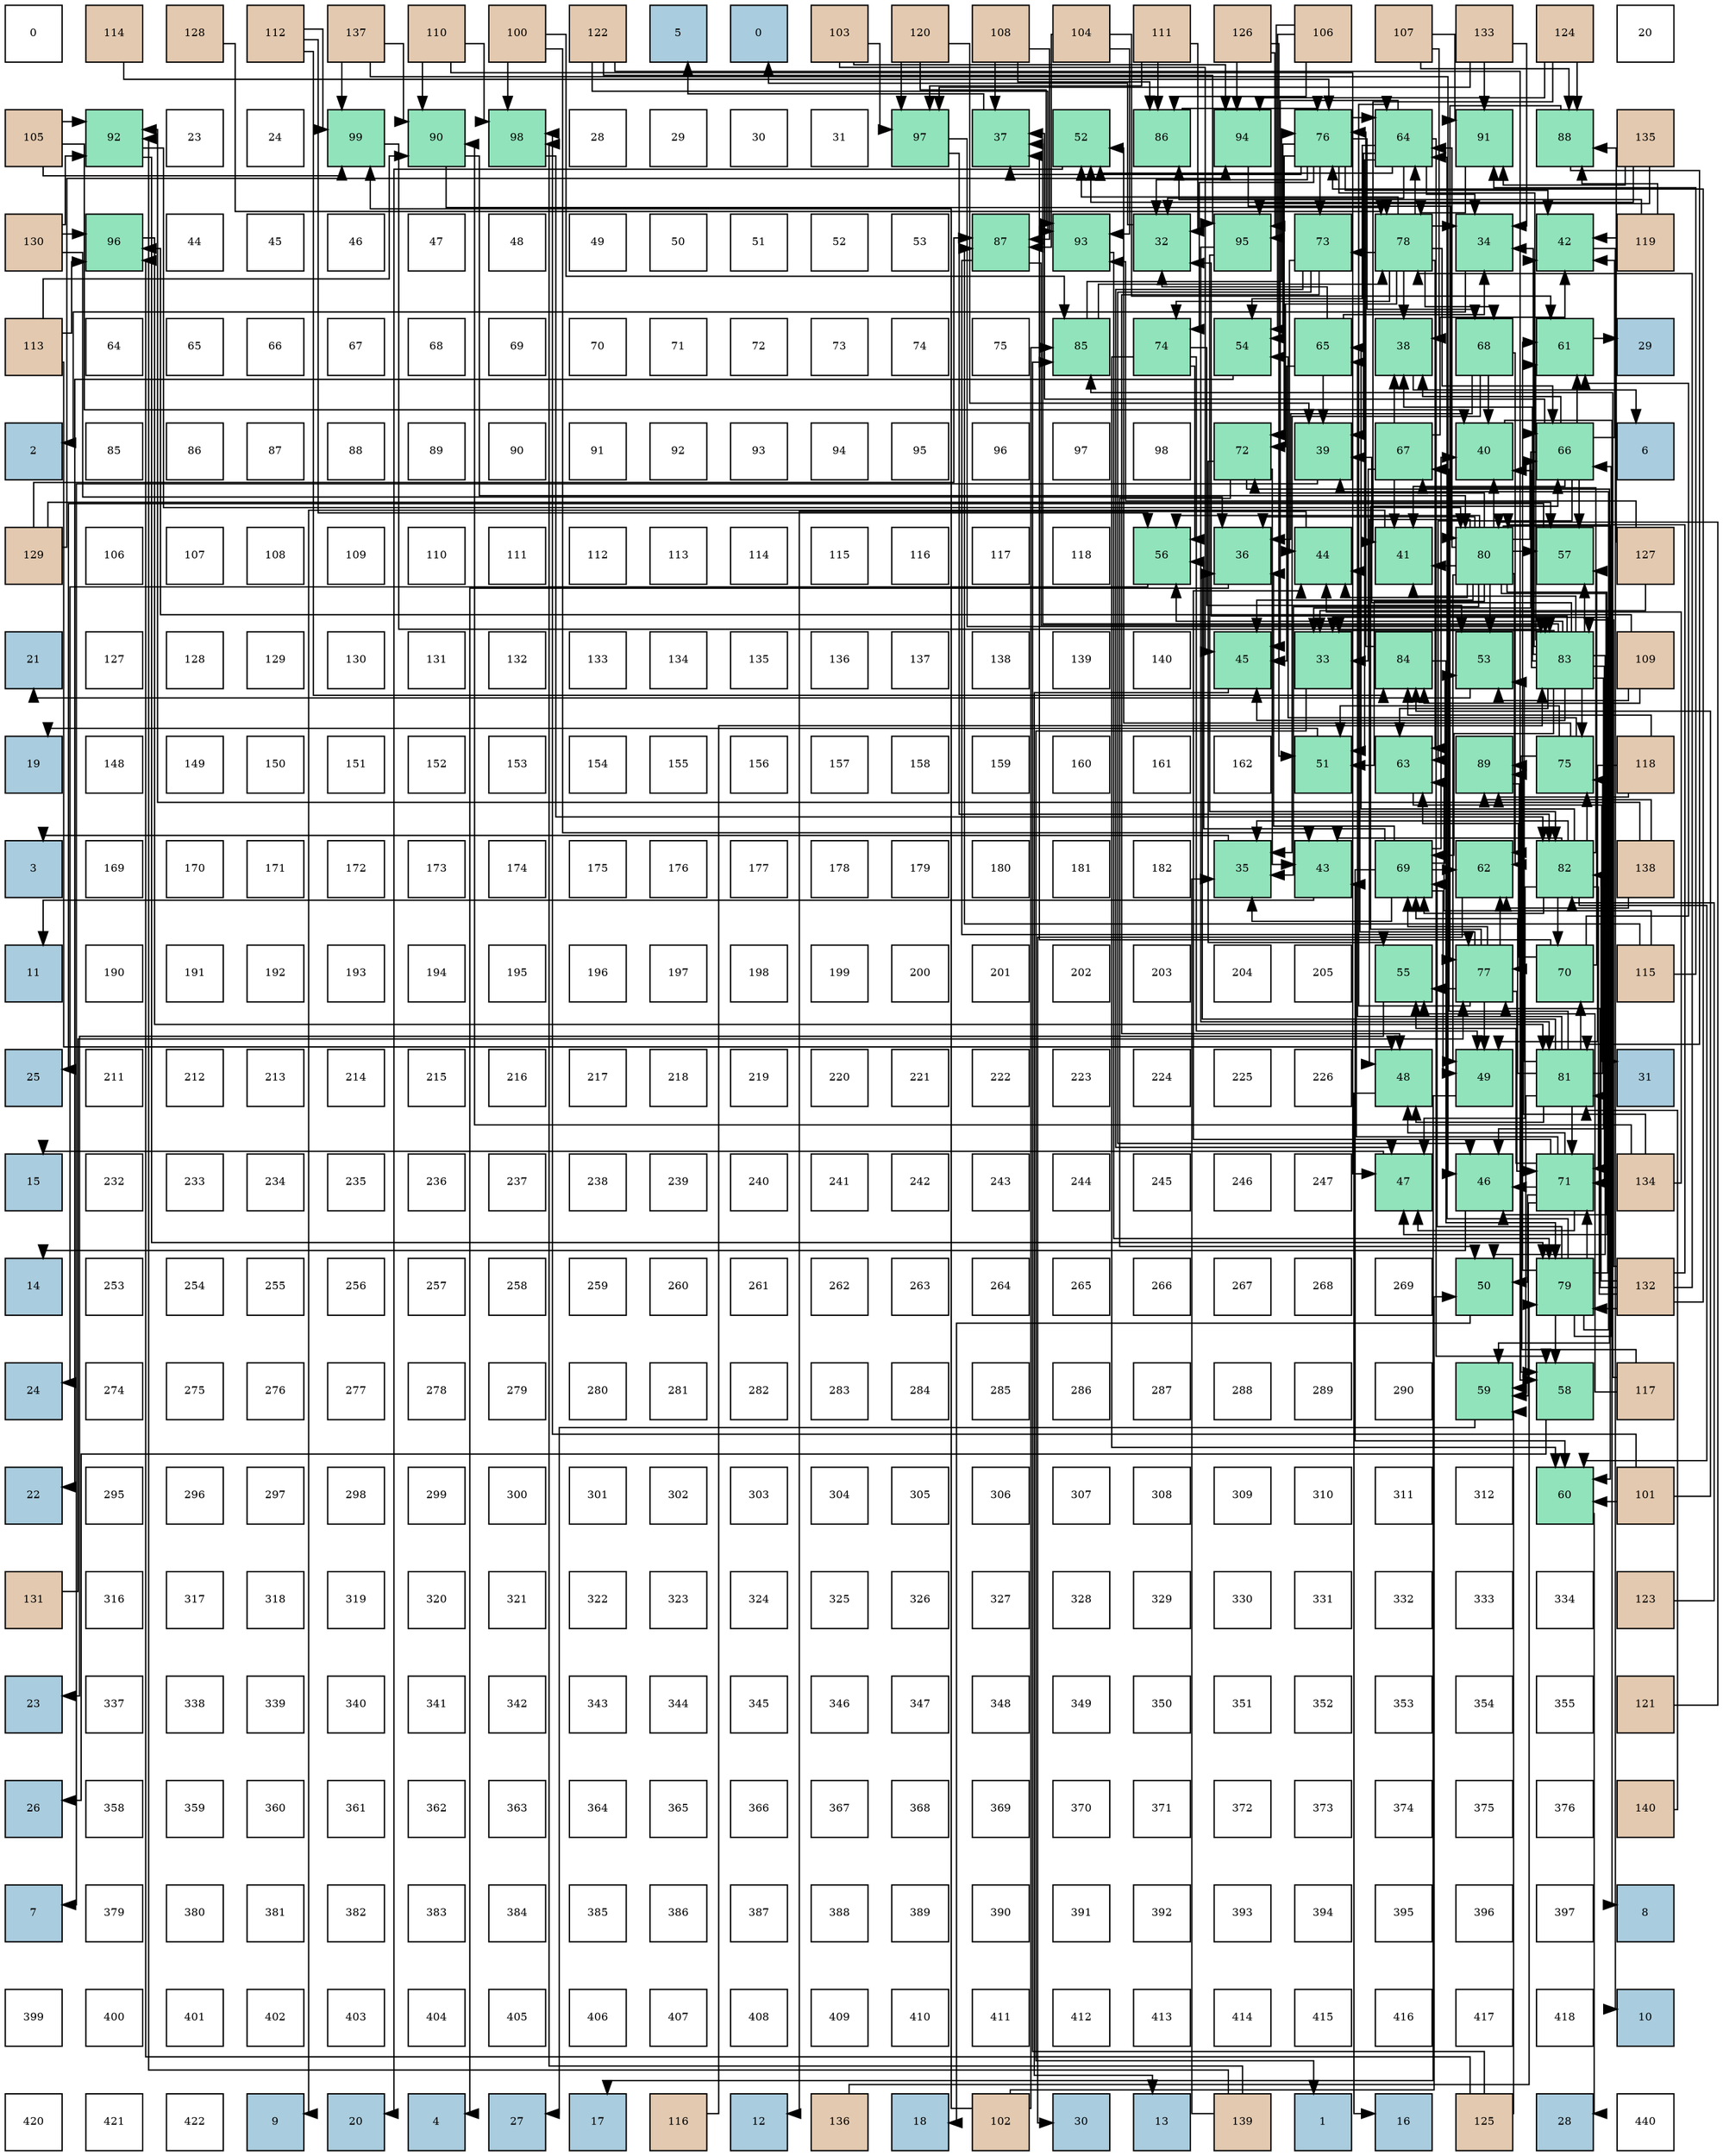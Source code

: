 digraph layout{
 rankdir=TB;
 splines=ortho;
 node [style=filled shape=square fixedsize=true width=0.6];
0[label="0", fontsize=8, fillcolor="#ffffff"];
1[label="114", fontsize=8, fillcolor="#e3c9af"];
2[label="128", fontsize=8, fillcolor="#e3c9af"];
3[label="112", fontsize=8, fillcolor="#e3c9af"];
4[label="137", fontsize=8, fillcolor="#e3c9af"];
5[label="110", fontsize=8, fillcolor="#e3c9af"];
6[label="100", fontsize=8, fillcolor="#e3c9af"];
7[label="122", fontsize=8, fillcolor="#e3c9af"];
8[label="5", fontsize=8, fillcolor="#a9ccde"];
9[label="0", fontsize=8, fillcolor="#a9ccde"];
10[label="103", fontsize=8, fillcolor="#e3c9af"];
11[label="120", fontsize=8, fillcolor="#e3c9af"];
12[label="108", fontsize=8, fillcolor="#e3c9af"];
13[label="104", fontsize=8, fillcolor="#e3c9af"];
14[label="111", fontsize=8, fillcolor="#e3c9af"];
15[label="126", fontsize=8, fillcolor="#e3c9af"];
16[label="106", fontsize=8, fillcolor="#e3c9af"];
17[label="107", fontsize=8, fillcolor="#e3c9af"];
18[label="133", fontsize=8, fillcolor="#e3c9af"];
19[label="124", fontsize=8, fillcolor="#e3c9af"];
20[label="20", fontsize=8, fillcolor="#ffffff"];
21[label="105", fontsize=8, fillcolor="#e3c9af"];
22[label="92", fontsize=8, fillcolor="#91e3bb"];
23[label="23", fontsize=8, fillcolor="#ffffff"];
24[label="24", fontsize=8, fillcolor="#ffffff"];
25[label="99", fontsize=8, fillcolor="#91e3bb"];
26[label="90", fontsize=8, fillcolor="#91e3bb"];
27[label="98", fontsize=8, fillcolor="#91e3bb"];
28[label="28", fontsize=8, fillcolor="#ffffff"];
29[label="29", fontsize=8, fillcolor="#ffffff"];
30[label="30", fontsize=8, fillcolor="#ffffff"];
31[label="31", fontsize=8, fillcolor="#ffffff"];
32[label="97", fontsize=8, fillcolor="#91e3bb"];
33[label="37", fontsize=8, fillcolor="#91e3bb"];
34[label="52", fontsize=8, fillcolor="#91e3bb"];
35[label="86", fontsize=8, fillcolor="#91e3bb"];
36[label="94", fontsize=8, fillcolor="#91e3bb"];
37[label="76", fontsize=8, fillcolor="#91e3bb"];
38[label="64", fontsize=8, fillcolor="#91e3bb"];
39[label="91", fontsize=8, fillcolor="#91e3bb"];
40[label="88", fontsize=8, fillcolor="#91e3bb"];
41[label="135", fontsize=8, fillcolor="#e3c9af"];
42[label="130", fontsize=8, fillcolor="#e3c9af"];
43[label="96", fontsize=8, fillcolor="#91e3bb"];
44[label="44", fontsize=8, fillcolor="#ffffff"];
45[label="45", fontsize=8, fillcolor="#ffffff"];
46[label="46", fontsize=8, fillcolor="#ffffff"];
47[label="47", fontsize=8, fillcolor="#ffffff"];
48[label="48", fontsize=8, fillcolor="#ffffff"];
49[label="49", fontsize=8, fillcolor="#ffffff"];
50[label="50", fontsize=8, fillcolor="#ffffff"];
51[label="51", fontsize=8, fillcolor="#ffffff"];
52[label="52", fontsize=8, fillcolor="#ffffff"];
53[label="53", fontsize=8, fillcolor="#ffffff"];
54[label="87", fontsize=8, fillcolor="#91e3bb"];
55[label="93", fontsize=8, fillcolor="#91e3bb"];
56[label="32", fontsize=8, fillcolor="#91e3bb"];
57[label="95", fontsize=8, fillcolor="#91e3bb"];
58[label="73", fontsize=8, fillcolor="#91e3bb"];
59[label="78", fontsize=8, fillcolor="#91e3bb"];
60[label="34", fontsize=8, fillcolor="#91e3bb"];
61[label="42", fontsize=8, fillcolor="#91e3bb"];
62[label="119", fontsize=8, fillcolor="#e3c9af"];
63[label="113", fontsize=8, fillcolor="#e3c9af"];
64[label="64", fontsize=8, fillcolor="#ffffff"];
65[label="65", fontsize=8, fillcolor="#ffffff"];
66[label="66", fontsize=8, fillcolor="#ffffff"];
67[label="67", fontsize=8, fillcolor="#ffffff"];
68[label="68", fontsize=8, fillcolor="#ffffff"];
69[label="69", fontsize=8, fillcolor="#ffffff"];
70[label="70", fontsize=8, fillcolor="#ffffff"];
71[label="71", fontsize=8, fillcolor="#ffffff"];
72[label="72", fontsize=8, fillcolor="#ffffff"];
73[label="73", fontsize=8, fillcolor="#ffffff"];
74[label="74", fontsize=8, fillcolor="#ffffff"];
75[label="75", fontsize=8, fillcolor="#ffffff"];
76[label="85", fontsize=8, fillcolor="#91e3bb"];
77[label="74", fontsize=8, fillcolor="#91e3bb"];
78[label="54", fontsize=8, fillcolor="#91e3bb"];
79[label="65", fontsize=8, fillcolor="#91e3bb"];
80[label="38", fontsize=8, fillcolor="#91e3bb"];
81[label="68", fontsize=8, fillcolor="#91e3bb"];
82[label="61", fontsize=8, fillcolor="#91e3bb"];
83[label="29", fontsize=8, fillcolor="#a9ccde"];
84[label="2", fontsize=8, fillcolor="#a9ccde"];
85[label="85", fontsize=8, fillcolor="#ffffff"];
86[label="86", fontsize=8, fillcolor="#ffffff"];
87[label="87", fontsize=8, fillcolor="#ffffff"];
88[label="88", fontsize=8, fillcolor="#ffffff"];
89[label="89", fontsize=8, fillcolor="#ffffff"];
90[label="90", fontsize=8, fillcolor="#ffffff"];
91[label="91", fontsize=8, fillcolor="#ffffff"];
92[label="92", fontsize=8, fillcolor="#ffffff"];
93[label="93", fontsize=8, fillcolor="#ffffff"];
94[label="94", fontsize=8, fillcolor="#ffffff"];
95[label="95", fontsize=8, fillcolor="#ffffff"];
96[label="96", fontsize=8, fillcolor="#ffffff"];
97[label="97", fontsize=8, fillcolor="#ffffff"];
98[label="98", fontsize=8, fillcolor="#ffffff"];
99[label="72", fontsize=8, fillcolor="#91e3bb"];
100[label="39", fontsize=8, fillcolor="#91e3bb"];
101[label="67", fontsize=8, fillcolor="#91e3bb"];
102[label="40", fontsize=8, fillcolor="#91e3bb"];
103[label="66", fontsize=8, fillcolor="#91e3bb"];
104[label="6", fontsize=8, fillcolor="#a9ccde"];
105[label="129", fontsize=8, fillcolor="#e3c9af"];
106[label="106", fontsize=8, fillcolor="#ffffff"];
107[label="107", fontsize=8, fillcolor="#ffffff"];
108[label="108", fontsize=8, fillcolor="#ffffff"];
109[label="109", fontsize=8, fillcolor="#ffffff"];
110[label="110", fontsize=8, fillcolor="#ffffff"];
111[label="111", fontsize=8, fillcolor="#ffffff"];
112[label="112", fontsize=8, fillcolor="#ffffff"];
113[label="113", fontsize=8, fillcolor="#ffffff"];
114[label="114", fontsize=8, fillcolor="#ffffff"];
115[label="115", fontsize=8, fillcolor="#ffffff"];
116[label="116", fontsize=8, fillcolor="#ffffff"];
117[label="117", fontsize=8, fillcolor="#ffffff"];
118[label="118", fontsize=8, fillcolor="#ffffff"];
119[label="56", fontsize=8, fillcolor="#91e3bb"];
120[label="36", fontsize=8, fillcolor="#91e3bb"];
121[label="44", fontsize=8, fillcolor="#91e3bb"];
122[label="41", fontsize=8, fillcolor="#91e3bb"];
123[label="80", fontsize=8, fillcolor="#91e3bb"];
124[label="57", fontsize=8, fillcolor="#91e3bb"];
125[label="127", fontsize=8, fillcolor="#e3c9af"];
126[label="21", fontsize=8, fillcolor="#a9ccde"];
127[label="127", fontsize=8, fillcolor="#ffffff"];
128[label="128", fontsize=8, fillcolor="#ffffff"];
129[label="129", fontsize=8, fillcolor="#ffffff"];
130[label="130", fontsize=8, fillcolor="#ffffff"];
131[label="131", fontsize=8, fillcolor="#ffffff"];
132[label="132", fontsize=8, fillcolor="#ffffff"];
133[label="133", fontsize=8, fillcolor="#ffffff"];
134[label="134", fontsize=8, fillcolor="#ffffff"];
135[label="135", fontsize=8, fillcolor="#ffffff"];
136[label="136", fontsize=8, fillcolor="#ffffff"];
137[label="137", fontsize=8, fillcolor="#ffffff"];
138[label="138", fontsize=8, fillcolor="#ffffff"];
139[label="139", fontsize=8, fillcolor="#ffffff"];
140[label="140", fontsize=8, fillcolor="#ffffff"];
141[label="45", fontsize=8, fillcolor="#91e3bb"];
142[label="33", fontsize=8, fillcolor="#91e3bb"];
143[label="84", fontsize=8, fillcolor="#91e3bb"];
144[label="53", fontsize=8, fillcolor="#91e3bb"];
145[label="83", fontsize=8, fillcolor="#91e3bb"];
146[label="109", fontsize=8, fillcolor="#e3c9af"];
147[label="19", fontsize=8, fillcolor="#a9ccde"];
148[label="148", fontsize=8, fillcolor="#ffffff"];
149[label="149", fontsize=8, fillcolor="#ffffff"];
150[label="150", fontsize=8, fillcolor="#ffffff"];
151[label="151", fontsize=8, fillcolor="#ffffff"];
152[label="152", fontsize=8, fillcolor="#ffffff"];
153[label="153", fontsize=8, fillcolor="#ffffff"];
154[label="154", fontsize=8, fillcolor="#ffffff"];
155[label="155", fontsize=8, fillcolor="#ffffff"];
156[label="156", fontsize=8, fillcolor="#ffffff"];
157[label="157", fontsize=8, fillcolor="#ffffff"];
158[label="158", fontsize=8, fillcolor="#ffffff"];
159[label="159", fontsize=8, fillcolor="#ffffff"];
160[label="160", fontsize=8, fillcolor="#ffffff"];
161[label="161", fontsize=8, fillcolor="#ffffff"];
162[label="162", fontsize=8, fillcolor="#ffffff"];
163[label="51", fontsize=8, fillcolor="#91e3bb"];
164[label="63", fontsize=8, fillcolor="#91e3bb"];
165[label="89", fontsize=8, fillcolor="#91e3bb"];
166[label="75", fontsize=8, fillcolor="#91e3bb"];
167[label="118", fontsize=8, fillcolor="#e3c9af"];
168[label="3", fontsize=8, fillcolor="#a9ccde"];
169[label="169", fontsize=8, fillcolor="#ffffff"];
170[label="170", fontsize=8, fillcolor="#ffffff"];
171[label="171", fontsize=8, fillcolor="#ffffff"];
172[label="172", fontsize=8, fillcolor="#ffffff"];
173[label="173", fontsize=8, fillcolor="#ffffff"];
174[label="174", fontsize=8, fillcolor="#ffffff"];
175[label="175", fontsize=8, fillcolor="#ffffff"];
176[label="176", fontsize=8, fillcolor="#ffffff"];
177[label="177", fontsize=8, fillcolor="#ffffff"];
178[label="178", fontsize=8, fillcolor="#ffffff"];
179[label="179", fontsize=8, fillcolor="#ffffff"];
180[label="180", fontsize=8, fillcolor="#ffffff"];
181[label="181", fontsize=8, fillcolor="#ffffff"];
182[label="182", fontsize=8, fillcolor="#ffffff"];
183[label="35", fontsize=8, fillcolor="#91e3bb"];
184[label="43", fontsize=8, fillcolor="#91e3bb"];
185[label="69", fontsize=8, fillcolor="#91e3bb"];
186[label="62", fontsize=8, fillcolor="#91e3bb"];
187[label="82", fontsize=8, fillcolor="#91e3bb"];
188[label="138", fontsize=8, fillcolor="#e3c9af"];
189[label="11", fontsize=8, fillcolor="#a9ccde"];
190[label="190", fontsize=8, fillcolor="#ffffff"];
191[label="191", fontsize=8, fillcolor="#ffffff"];
192[label="192", fontsize=8, fillcolor="#ffffff"];
193[label="193", fontsize=8, fillcolor="#ffffff"];
194[label="194", fontsize=8, fillcolor="#ffffff"];
195[label="195", fontsize=8, fillcolor="#ffffff"];
196[label="196", fontsize=8, fillcolor="#ffffff"];
197[label="197", fontsize=8, fillcolor="#ffffff"];
198[label="198", fontsize=8, fillcolor="#ffffff"];
199[label="199", fontsize=8, fillcolor="#ffffff"];
200[label="200", fontsize=8, fillcolor="#ffffff"];
201[label="201", fontsize=8, fillcolor="#ffffff"];
202[label="202", fontsize=8, fillcolor="#ffffff"];
203[label="203", fontsize=8, fillcolor="#ffffff"];
204[label="204", fontsize=8, fillcolor="#ffffff"];
205[label="205", fontsize=8, fillcolor="#ffffff"];
206[label="55", fontsize=8, fillcolor="#91e3bb"];
207[label="77", fontsize=8, fillcolor="#91e3bb"];
208[label="70", fontsize=8, fillcolor="#91e3bb"];
209[label="115", fontsize=8, fillcolor="#e3c9af"];
210[label="25", fontsize=8, fillcolor="#a9ccde"];
211[label="211", fontsize=8, fillcolor="#ffffff"];
212[label="212", fontsize=8, fillcolor="#ffffff"];
213[label="213", fontsize=8, fillcolor="#ffffff"];
214[label="214", fontsize=8, fillcolor="#ffffff"];
215[label="215", fontsize=8, fillcolor="#ffffff"];
216[label="216", fontsize=8, fillcolor="#ffffff"];
217[label="217", fontsize=8, fillcolor="#ffffff"];
218[label="218", fontsize=8, fillcolor="#ffffff"];
219[label="219", fontsize=8, fillcolor="#ffffff"];
220[label="220", fontsize=8, fillcolor="#ffffff"];
221[label="221", fontsize=8, fillcolor="#ffffff"];
222[label="222", fontsize=8, fillcolor="#ffffff"];
223[label="223", fontsize=8, fillcolor="#ffffff"];
224[label="224", fontsize=8, fillcolor="#ffffff"];
225[label="225", fontsize=8, fillcolor="#ffffff"];
226[label="226", fontsize=8, fillcolor="#ffffff"];
227[label="48", fontsize=8, fillcolor="#91e3bb"];
228[label="49", fontsize=8, fillcolor="#91e3bb"];
229[label="81", fontsize=8, fillcolor="#91e3bb"];
230[label="31", fontsize=8, fillcolor="#a9ccde"];
231[label="15", fontsize=8, fillcolor="#a9ccde"];
232[label="232", fontsize=8, fillcolor="#ffffff"];
233[label="233", fontsize=8, fillcolor="#ffffff"];
234[label="234", fontsize=8, fillcolor="#ffffff"];
235[label="235", fontsize=8, fillcolor="#ffffff"];
236[label="236", fontsize=8, fillcolor="#ffffff"];
237[label="237", fontsize=8, fillcolor="#ffffff"];
238[label="238", fontsize=8, fillcolor="#ffffff"];
239[label="239", fontsize=8, fillcolor="#ffffff"];
240[label="240", fontsize=8, fillcolor="#ffffff"];
241[label="241", fontsize=8, fillcolor="#ffffff"];
242[label="242", fontsize=8, fillcolor="#ffffff"];
243[label="243", fontsize=8, fillcolor="#ffffff"];
244[label="244", fontsize=8, fillcolor="#ffffff"];
245[label="245", fontsize=8, fillcolor="#ffffff"];
246[label="246", fontsize=8, fillcolor="#ffffff"];
247[label="247", fontsize=8, fillcolor="#ffffff"];
248[label="47", fontsize=8, fillcolor="#91e3bb"];
249[label="46", fontsize=8, fillcolor="#91e3bb"];
250[label="71", fontsize=8, fillcolor="#91e3bb"];
251[label="134", fontsize=8, fillcolor="#e3c9af"];
252[label="14", fontsize=8, fillcolor="#a9ccde"];
253[label="253", fontsize=8, fillcolor="#ffffff"];
254[label="254", fontsize=8, fillcolor="#ffffff"];
255[label="255", fontsize=8, fillcolor="#ffffff"];
256[label="256", fontsize=8, fillcolor="#ffffff"];
257[label="257", fontsize=8, fillcolor="#ffffff"];
258[label="258", fontsize=8, fillcolor="#ffffff"];
259[label="259", fontsize=8, fillcolor="#ffffff"];
260[label="260", fontsize=8, fillcolor="#ffffff"];
261[label="261", fontsize=8, fillcolor="#ffffff"];
262[label="262", fontsize=8, fillcolor="#ffffff"];
263[label="263", fontsize=8, fillcolor="#ffffff"];
264[label="264", fontsize=8, fillcolor="#ffffff"];
265[label="265", fontsize=8, fillcolor="#ffffff"];
266[label="266", fontsize=8, fillcolor="#ffffff"];
267[label="267", fontsize=8, fillcolor="#ffffff"];
268[label="268", fontsize=8, fillcolor="#ffffff"];
269[label="269", fontsize=8, fillcolor="#ffffff"];
270[label="50", fontsize=8, fillcolor="#91e3bb"];
271[label="79", fontsize=8, fillcolor="#91e3bb"];
272[label="132", fontsize=8, fillcolor="#e3c9af"];
273[label="24", fontsize=8, fillcolor="#a9ccde"];
274[label="274", fontsize=8, fillcolor="#ffffff"];
275[label="275", fontsize=8, fillcolor="#ffffff"];
276[label="276", fontsize=8, fillcolor="#ffffff"];
277[label="277", fontsize=8, fillcolor="#ffffff"];
278[label="278", fontsize=8, fillcolor="#ffffff"];
279[label="279", fontsize=8, fillcolor="#ffffff"];
280[label="280", fontsize=8, fillcolor="#ffffff"];
281[label="281", fontsize=8, fillcolor="#ffffff"];
282[label="282", fontsize=8, fillcolor="#ffffff"];
283[label="283", fontsize=8, fillcolor="#ffffff"];
284[label="284", fontsize=8, fillcolor="#ffffff"];
285[label="285", fontsize=8, fillcolor="#ffffff"];
286[label="286", fontsize=8, fillcolor="#ffffff"];
287[label="287", fontsize=8, fillcolor="#ffffff"];
288[label="288", fontsize=8, fillcolor="#ffffff"];
289[label="289", fontsize=8, fillcolor="#ffffff"];
290[label="290", fontsize=8, fillcolor="#ffffff"];
291[label="59", fontsize=8, fillcolor="#91e3bb"];
292[label="58", fontsize=8, fillcolor="#91e3bb"];
293[label="117", fontsize=8, fillcolor="#e3c9af"];
294[label="22", fontsize=8, fillcolor="#a9ccde"];
295[label="295", fontsize=8, fillcolor="#ffffff"];
296[label="296", fontsize=8, fillcolor="#ffffff"];
297[label="297", fontsize=8, fillcolor="#ffffff"];
298[label="298", fontsize=8, fillcolor="#ffffff"];
299[label="299", fontsize=8, fillcolor="#ffffff"];
300[label="300", fontsize=8, fillcolor="#ffffff"];
301[label="301", fontsize=8, fillcolor="#ffffff"];
302[label="302", fontsize=8, fillcolor="#ffffff"];
303[label="303", fontsize=8, fillcolor="#ffffff"];
304[label="304", fontsize=8, fillcolor="#ffffff"];
305[label="305", fontsize=8, fillcolor="#ffffff"];
306[label="306", fontsize=8, fillcolor="#ffffff"];
307[label="307", fontsize=8, fillcolor="#ffffff"];
308[label="308", fontsize=8, fillcolor="#ffffff"];
309[label="309", fontsize=8, fillcolor="#ffffff"];
310[label="310", fontsize=8, fillcolor="#ffffff"];
311[label="311", fontsize=8, fillcolor="#ffffff"];
312[label="312", fontsize=8, fillcolor="#ffffff"];
313[label="60", fontsize=8, fillcolor="#91e3bb"];
314[label="101", fontsize=8, fillcolor="#e3c9af"];
315[label="131", fontsize=8, fillcolor="#e3c9af"];
316[label="316", fontsize=8, fillcolor="#ffffff"];
317[label="317", fontsize=8, fillcolor="#ffffff"];
318[label="318", fontsize=8, fillcolor="#ffffff"];
319[label="319", fontsize=8, fillcolor="#ffffff"];
320[label="320", fontsize=8, fillcolor="#ffffff"];
321[label="321", fontsize=8, fillcolor="#ffffff"];
322[label="322", fontsize=8, fillcolor="#ffffff"];
323[label="323", fontsize=8, fillcolor="#ffffff"];
324[label="324", fontsize=8, fillcolor="#ffffff"];
325[label="325", fontsize=8, fillcolor="#ffffff"];
326[label="326", fontsize=8, fillcolor="#ffffff"];
327[label="327", fontsize=8, fillcolor="#ffffff"];
328[label="328", fontsize=8, fillcolor="#ffffff"];
329[label="329", fontsize=8, fillcolor="#ffffff"];
330[label="330", fontsize=8, fillcolor="#ffffff"];
331[label="331", fontsize=8, fillcolor="#ffffff"];
332[label="332", fontsize=8, fillcolor="#ffffff"];
333[label="333", fontsize=8, fillcolor="#ffffff"];
334[label="334", fontsize=8, fillcolor="#ffffff"];
335[label="123", fontsize=8, fillcolor="#e3c9af"];
336[label="23", fontsize=8, fillcolor="#a9ccde"];
337[label="337", fontsize=8, fillcolor="#ffffff"];
338[label="338", fontsize=8, fillcolor="#ffffff"];
339[label="339", fontsize=8, fillcolor="#ffffff"];
340[label="340", fontsize=8, fillcolor="#ffffff"];
341[label="341", fontsize=8, fillcolor="#ffffff"];
342[label="342", fontsize=8, fillcolor="#ffffff"];
343[label="343", fontsize=8, fillcolor="#ffffff"];
344[label="344", fontsize=8, fillcolor="#ffffff"];
345[label="345", fontsize=8, fillcolor="#ffffff"];
346[label="346", fontsize=8, fillcolor="#ffffff"];
347[label="347", fontsize=8, fillcolor="#ffffff"];
348[label="348", fontsize=8, fillcolor="#ffffff"];
349[label="349", fontsize=8, fillcolor="#ffffff"];
350[label="350", fontsize=8, fillcolor="#ffffff"];
351[label="351", fontsize=8, fillcolor="#ffffff"];
352[label="352", fontsize=8, fillcolor="#ffffff"];
353[label="353", fontsize=8, fillcolor="#ffffff"];
354[label="354", fontsize=8, fillcolor="#ffffff"];
355[label="355", fontsize=8, fillcolor="#ffffff"];
356[label="121", fontsize=8, fillcolor="#e3c9af"];
357[label="26", fontsize=8, fillcolor="#a9ccde"];
358[label="358", fontsize=8, fillcolor="#ffffff"];
359[label="359", fontsize=8, fillcolor="#ffffff"];
360[label="360", fontsize=8, fillcolor="#ffffff"];
361[label="361", fontsize=8, fillcolor="#ffffff"];
362[label="362", fontsize=8, fillcolor="#ffffff"];
363[label="363", fontsize=8, fillcolor="#ffffff"];
364[label="364", fontsize=8, fillcolor="#ffffff"];
365[label="365", fontsize=8, fillcolor="#ffffff"];
366[label="366", fontsize=8, fillcolor="#ffffff"];
367[label="367", fontsize=8, fillcolor="#ffffff"];
368[label="368", fontsize=8, fillcolor="#ffffff"];
369[label="369", fontsize=8, fillcolor="#ffffff"];
370[label="370", fontsize=8, fillcolor="#ffffff"];
371[label="371", fontsize=8, fillcolor="#ffffff"];
372[label="372", fontsize=8, fillcolor="#ffffff"];
373[label="373", fontsize=8, fillcolor="#ffffff"];
374[label="374", fontsize=8, fillcolor="#ffffff"];
375[label="375", fontsize=8, fillcolor="#ffffff"];
376[label="376", fontsize=8, fillcolor="#ffffff"];
377[label="140", fontsize=8, fillcolor="#e3c9af"];
378[label="7", fontsize=8, fillcolor="#a9ccde"];
379[label="379", fontsize=8, fillcolor="#ffffff"];
380[label="380", fontsize=8, fillcolor="#ffffff"];
381[label="381", fontsize=8, fillcolor="#ffffff"];
382[label="382", fontsize=8, fillcolor="#ffffff"];
383[label="383", fontsize=8, fillcolor="#ffffff"];
384[label="384", fontsize=8, fillcolor="#ffffff"];
385[label="385", fontsize=8, fillcolor="#ffffff"];
386[label="386", fontsize=8, fillcolor="#ffffff"];
387[label="387", fontsize=8, fillcolor="#ffffff"];
388[label="388", fontsize=8, fillcolor="#ffffff"];
389[label="389", fontsize=8, fillcolor="#ffffff"];
390[label="390", fontsize=8, fillcolor="#ffffff"];
391[label="391", fontsize=8, fillcolor="#ffffff"];
392[label="392", fontsize=8, fillcolor="#ffffff"];
393[label="393", fontsize=8, fillcolor="#ffffff"];
394[label="394", fontsize=8, fillcolor="#ffffff"];
395[label="395", fontsize=8, fillcolor="#ffffff"];
396[label="396", fontsize=8, fillcolor="#ffffff"];
397[label="397", fontsize=8, fillcolor="#ffffff"];
398[label="8", fontsize=8, fillcolor="#a9ccde"];
399[label="399", fontsize=8, fillcolor="#ffffff"];
400[label="400", fontsize=8, fillcolor="#ffffff"];
401[label="401", fontsize=8, fillcolor="#ffffff"];
402[label="402", fontsize=8, fillcolor="#ffffff"];
403[label="403", fontsize=8, fillcolor="#ffffff"];
404[label="404", fontsize=8, fillcolor="#ffffff"];
405[label="405", fontsize=8, fillcolor="#ffffff"];
406[label="406", fontsize=8, fillcolor="#ffffff"];
407[label="407", fontsize=8, fillcolor="#ffffff"];
408[label="408", fontsize=8, fillcolor="#ffffff"];
409[label="409", fontsize=8, fillcolor="#ffffff"];
410[label="410", fontsize=8, fillcolor="#ffffff"];
411[label="411", fontsize=8, fillcolor="#ffffff"];
412[label="412", fontsize=8, fillcolor="#ffffff"];
413[label="413", fontsize=8, fillcolor="#ffffff"];
414[label="414", fontsize=8, fillcolor="#ffffff"];
415[label="415", fontsize=8, fillcolor="#ffffff"];
416[label="416", fontsize=8, fillcolor="#ffffff"];
417[label="417", fontsize=8, fillcolor="#ffffff"];
418[label="418", fontsize=8, fillcolor="#ffffff"];
419[label="10", fontsize=8, fillcolor="#a9ccde"];
420[label="420", fontsize=8, fillcolor="#ffffff"];
421[label="421", fontsize=8, fillcolor="#ffffff"];
422[label="422", fontsize=8, fillcolor="#ffffff"];
423[label="9", fontsize=8, fillcolor="#a9ccde"];
424[label="20", fontsize=8, fillcolor="#a9ccde"];
425[label="4", fontsize=8, fillcolor="#a9ccde"];
426[label="27", fontsize=8, fillcolor="#a9ccde"];
427[label="17", fontsize=8, fillcolor="#a9ccde"];
428[label="116", fontsize=8, fillcolor="#e3c9af"];
429[label="12", fontsize=8, fillcolor="#a9ccde"];
430[label="136", fontsize=8, fillcolor="#e3c9af"];
431[label="18", fontsize=8, fillcolor="#a9ccde"];
432[label="102", fontsize=8, fillcolor="#e3c9af"];
433[label="30", fontsize=8, fillcolor="#a9ccde"];
434[label="13", fontsize=8, fillcolor="#a9ccde"];
435[label="139", fontsize=8, fillcolor="#e3c9af"];
436[label="1", fontsize=8, fillcolor="#a9ccde"];
437[label="16", fontsize=8, fillcolor="#a9ccde"];
438[label="125", fontsize=8, fillcolor="#e3c9af"];
439[label="28", fontsize=8, fillcolor="#a9ccde"];
440[label="440", fontsize=8, fillcolor="#ffffff"];
edge [constraint=false, style=vis];56 -> 9;
142 -> 436;
60 -> 84;
183 -> 168;
120 -> 425;
33 -> 8;
80 -> 104;
100 -> 378;
102 -> 398;
122 -> 423;
61 -> 419;
184 -> 189;
121 -> 429;
141 -> 434;
249 -> 252;
248 -> 231;
227 -> 437;
228 -> 427;
270 -> 431;
163 -> 147;
34 -> 424;
144 -> 126;
78 -> 294;
206 -> 336;
119 -> 273;
124 -> 210;
292 -> 357;
291 -> 426;
313 -> 439;
82 -> 83;
186 -> 433;
164 -> 230;
38 -> 56;
38 -> 60;
38 -> 100;
38 -> 141;
38 -> 163;
38 -> 34;
38 -> 78;
38 -> 292;
79 -> 56;
79 -> 60;
79 -> 100;
79 -> 141;
103 -> 142;
103 -> 33;
103 -> 80;
103 -> 122;
103 -> 61;
103 -> 124;
103 -> 82;
103 -> 164;
101 -> 142;
101 -> 80;
101 -> 122;
101 -> 61;
81 -> 183;
81 -> 120;
81 -> 102;
81 -> 186;
185 -> 183;
185 -> 120;
185 -> 102;
185 -> 228;
185 -> 144;
185 -> 119;
185 -> 313;
185 -> 186;
208 -> 33;
208 -> 124;
208 -> 82;
208 -> 164;
250 -> 184;
250 -> 121;
250 -> 249;
250 -> 248;
250 -> 227;
250 -> 270;
250 -> 206;
250 -> 291;
99 -> 184;
99 -> 270;
99 -> 206;
99 -> 291;
58 -> 121;
58 -> 249;
58 -> 248;
58 -> 227;
77 -> 228;
77 -> 144;
77 -> 119;
77 -> 313;
166 -> 163;
166 -> 34;
166 -> 78;
166 -> 292;
37 -> 56;
37 -> 33;
37 -> 61;
37 -> 78;
37 -> 38;
37 -> 103;
37 -> 81;
37 -> 99;
37 -> 58;
37 -> 77;
207 -> 121;
207 -> 228;
207 -> 206;
207 -> 186;
207 -> 38;
207 -> 103;
207 -> 185;
207 -> 250;
59 -> 60;
59 -> 80;
59 -> 34;
59 -> 164;
59 -> 38;
59 -> 103;
59 -> 81;
59 -> 99;
59 -> 58;
59 -> 77;
271 -> 142;
271 -> 100;
271 -> 292;
271 -> 82;
271 -> 38;
271 -> 103;
271 -> 185;
271 -> 250;
123 -> 183;
123 -> 120;
123 -> 102;
123 -> 122;
123 -> 121;
123 -> 141;
123 -> 249;
123 -> 248;
123 -> 227;
123 -> 228;
123 -> 163;
123 -> 144;
123 -> 119;
123 -> 124;
123 -> 313;
123 -> 186;
123 -> 38;
123 -> 103;
123 -> 99;
229 -> 120;
229 -> 227;
229 -> 144;
229 -> 291;
229 -> 79;
229 -> 101;
229 -> 185;
229 -> 208;
229 -> 250;
229 -> 166;
187 -> 183;
187 -> 184;
187 -> 248;
187 -> 313;
187 -> 79;
187 -> 101;
187 -> 185;
187 -> 208;
187 -> 250;
187 -> 166;
145 -> 56;
145 -> 142;
145 -> 60;
145 -> 33;
145 -> 80;
145 -> 100;
145 -> 102;
145 -> 122;
145 -> 61;
145 -> 141;
145 -> 249;
145 -> 270;
145 -> 119;
145 -> 124;
145 -> 82;
145 -> 164;
145 -> 185;
145 -> 250;
145 -> 166;
143 -> 37;
143 -> 271;
76 -> 37;
76 -> 59;
35 -> 37;
54 -> 207;
54 -> 145;
40 -> 207;
40 -> 229;
165 -> 207;
26 -> 59;
26 -> 123;
39 -> 59;
22 -> 271;
22 -> 123;
55 -> 271;
36 -> 123;
57 -> 229;
57 -> 187;
43 -> 229;
32 -> 187;
32 -> 145;
27 -> 187;
25 -> 145;
6 -> 184;
6 -> 76;
6 -> 27;
314 -> 313;
314 -> 143;
314 -> 27;
432 -> 270;
432 -> 76;
432 -> 25;
10 -> 141;
10 -> 36;
10 -> 32;
13 -> 82;
13 -> 54;
13 -> 55;
21 -> 102;
21 -> 22;
21 -> 25;
16 -> 78;
16 -> 35;
16 -> 57;
17 -> 80;
17 -> 40;
17 -> 39;
12 -> 33;
12 -> 35;
12 -> 54;
146 -> 144;
146 -> 143;
146 -> 43;
5 -> 248;
5 -> 26;
5 -> 27;
14 -> 56;
14 -> 35;
14 -> 32;
3 -> 119;
3 -> 143;
3 -> 25;
63 -> 227;
63 -> 26;
63 -> 43;
1 -> 37;
209 -> 164;
209 -> 54;
209 -> 39;
428 -> 145;
293 -> 206;
293 -> 76;
293 -> 165;
167 -> 228;
167 -> 143;
167 -> 165;
62 -> 61;
62 -> 35;
62 -> 40;
11 -> 100;
11 -> 55;
11 -> 32;
356 -> 123;
7 -> 292;
7 -> 55;
7 -> 57;
335 -> 187;
19 -> 122;
19 -> 40;
19 -> 36;
438 -> 291;
438 -> 76;
438 -> 43;
15 -> 163;
15 -> 36;
15 -> 57;
125 -> 142;
125 -> 40;
125 -> 55;
2 -> 59;
105 -> 124;
105 -> 54;
105 -> 36;
42 -> 120;
42 -> 22;
42 -> 43;
315 -> 207;
272 -> 37;
272 -> 207;
272 -> 59;
272 -> 271;
272 -> 123;
272 -> 229;
272 -> 187;
272 -> 145;
18 -> 60;
18 -> 39;
18 -> 32;
251 -> 121;
251 -> 165;
251 -> 26;
41 -> 34;
41 -> 39;
41 -> 57;
430 -> 271;
4 -> 249;
4 -> 26;
4 -> 25;
188 -> 186;
188 -> 165;
188 -> 22;
435 -> 183;
435 -> 22;
435 -> 27;
377 -> 229;
edge [constraint=true, style=invis];
0 -> 21 -> 42 -> 63 -> 84 -> 105 -> 126 -> 147 -> 168 -> 189 -> 210 -> 231 -> 252 -> 273 -> 294 -> 315 -> 336 -> 357 -> 378 -> 399 -> 420;
1 -> 22 -> 43 -> 64 -> 85 -> 106 -> 127 -> 148 -> 169 -> 190 -> 211 -> 232 -> 253 -> 274 -> 295 -> 316 -> 337 -> 358 -> 379 -> 400 -> 421;
2 -> 23 -> 44 -> 65 -> 86 -> 107 -> 128 -> 149 -> 170 -> 191 -> 212 -> 233 -> 254 -> 275 -> 296 -> 317 -> 338 -> 359 -> 380 -> 401 -> 422;
3 -> 24 -> 45 -> 66 -> 87 -> 108 -> 129 -> 150 -> 171 -> 192 -> 213 -> 234 -> 255 -> 276 -> 297 -> 318 -> 339 -> 360 -> 381 -> 402 -> 423;
4 -> 25 -> 46 -> 67 -> 88 -> 109 -> 130 -> 151 -> 172 -> 193 -> 214 -> 235 -> 256 -> 277 -> 298 -> 319 -> 340 -> 361 -> 382 -> 403 -> 424;
5 -> 26 -> 47 -> 68 -> 89 -> 110 -> 131 -> 152 -> 173 -> 194 -> 215 -> 236 -> 257 -> 278 -> 299 -> 320 -> 341 -> 362 -> 383 -> 404 -> 425;
6 -> 27 -> 48 -> 69 -> 90 -> 111 -> 132 -> 153 -> 174 -> 195 -> 216 -> 237 -> 258 -> 279 -> 300 -> 321 -> 342 -> 363 -> 384 -> 405 -> 426;
7 -> 28 -> 49 -> 70 -> 91 -> 112 -> 133 -> 154 -> 175 -> 196 -> 217 -> 238 -> 259 -> 280 -> 301 -> 322 -> 343 -> 364 -> 385 -> 406 -> 427;
8 -> 29 -> 50 -> 71 -> 92 -> 113 -> 134 -> 155 -> 176 -> 197 -> 218 -> 239 -> 260 -> 281 -> 302 -> 323 -> 344 -> 365 -> 386 -> 407 -> 428;
9 -> 30 -> 51 -> 72 -> 93 -> 114 -> 135 -> 156 -> 177 -> 198 -> 219 -> 240 -> 261 -> 282 -> 303 -> 324 -> 345 -> 366 -> 387 -> 408 -> 429;
10 -> 31 -> 52 -> 73 -> 94 -> 115 -> 136 -> 157 -> 178 -> 199 -> 220 -> 241 -> 262 -> 283 -> 304 -> 325 -> 346 -> 367 -> 388 -> 409 -> 430;
11 -> 32 -> 53 -> 74 -> 95 -> 116 -> 137 -> 158 -> 179 -> 200 -> 221 -> 242 -> 263 -> 284 -> 305 -> 326 -> 347 -> 368 -> 389 -> 410 -> 431;
12 -> 33 -> 54 -> 75 -> 96 -> 117 -> 138 -> 159 -> 180 -> 201 -> 222 -> 243 -> 264 -> 285 -> 306 -> 327 -> 348 -> 369 -> 390 -> 411 -> 432;
13 -> 34 -> 55 -> 76 -> 97 -> 118 -> 139 -> 160 -> 181 -> 202 -> 223 -> 244 -> 265 -> 286 -> 307 -> 328 -> 349 -> 370 -> 391 -> 412 -> 433;
14 -> 35 -> 56 -> 77 -> 98 -> 119 -> 140 -> 161 -> 182 -> 203 -> 224 -> 245 -> 266 -> 287 -> 308 -> 329 -> 350 -> 371 -> 392 -> 413 -> 434;
15 -> 36 -> 57 -> 78 -> 99 -> 120 -> 141 -> 162 -> 183 -> 204 -> 225 -> 246 -> 267 -> 288 -> 309 -> 330 -> 351 -> 372 -> 393 -> 414 -> 435;
16 -> 37 -> 58 -> 79 -> 100 -> 121 -> 142 -> 163 -> 184 -> 205 -> 226 -> 247 -> 268 -> 289 -> 310 -> 331 -> 352 -> 373 -> 394 -> 415 -> 436;
17 -> 38 -> 59 -> 80 -> 101 -> 122 -> 143 -> 164 -> 185 -> 206 -> 227 -> 248 -> 269 -> 290 -> 311 -> 332 -> 353 -> 374 -> 395 -> 416 -> 437;
18 -> 39 -> 60 -> 81 -> 102 -> 123 -> 144 -> 165 -> 186 -> 207 -> 228 -> 249 -> 270 -> 291 -> 312 -> 333 -> 354 -> 375 -> 396 -> 417 -> 438;
19 -> 40 -> 61 -> 82 -> 103 -> 124 -> 145 -> 166 -> 187 -> 208 -> 229 -> 250 -> 271 -> 292 -> 313 -> 334 -> 355 -> 376 -> 397 -> 418 -> 439;
20 -> 41 -> 62 -> 83 -> 104 -> 125 -> 146 -> 167 -> 188 -> 209 -> 230 -> 251 -> 272 -> 293 -> 314 -> 335 -> 356 -> 377 -> 398 -> 419 -> 440;
rank = same {0 -> 1 -> 2 -> 3 -> 4 -> 5 -> 6 -> 7 -> 8 -> 9 -> 10 -> 11 -> 12 -> 13 -> 14 -> 15 -> 16 -> 17 -> 18 -> 19 -> 20};
rank = same {21 -> 22 -> 23 -> 24 -> 25 -> 26 -> 27 -> 28 -> 29 -> 30 -> 31 -> 32 -> 33 -> 34 -> 35 -> 36 -> 37 -> 38 -> 39 -> 40 -> 41};
rank = same {42 -> 43 -> 44 -> 45 -> 46 -> 47 -> 48 -> 49 -> 50 -> 51 -> 52 -> 53 -> 54 -> 55 -> 56 -> 57 -> 58 -> 59 -> 60 -> 61 -> 62};
rank = same {63 -> 64 -> 65 -> 66 -> 67 -> 68 -> 69 -> 70 -> 71 -> 72 -> 73 -> 74 -> 75 -> 76 -> 77 -> 78 -> 79 -> 80 -> 81 -> 82 -> 83};
rank = same {84 -> 85 -> 86 -> 87 -> 88 -> 89 -> 90 -> 91 -> 92 -> 93 -> 94 -> 95 -> 96 -> 97 -> 98 -> 99 -> 100 -> 101 -> 102 -> 103 -> 104};
rank = same {105 -> 106 -> 107 -> 108 -> 109 -> 110 -> 111 -> 112 -> 113 -> 114 -> 115 -> 116 -> 117 -> 118 -> 119 -> 120 -> 121 -> 122 -> 123 -> 124 -> 125};
rank = same {126 -> 127 -> 128 -> 129 -> 130 -> 131 -> 132 -> 133 -> 134 -> 135 -> 136 -> 137 -> 138 -> 139 -> 140 -> 141 -> 142 -> 143 -> 144 -> 145 -> 146};
rank = same {147 -> 148 -> 149 -> 150 -> 151 -> 152 -> 153 -> 154 -> 155 -> 156 -> 157 -> 158 -> 159 -> 160 -> 161 -> 162 -> 163 -> 164 -> 165 -> 166 -> 167};
rank = same {168 -> 169 -> 170 -> 171 -> 172 -> 173 -> 174 -> 175 -> 176 -> 177 -> 178 -> 179 -> 180 -> 181 -> 182 -> 183 -> 184 -> 185 -> 186 -> 187 -> 188};
rank = same {189 -> 190 -> 191 -> 192 -> 193 -> 194 -> 195 -> 196 -> 197 -> 198 -> 199 -> 200 -> 201 -> 202 -> 203 -> 204 -> 205 -> 206 -> 207 -> 208 -> 209};
rank = same {210 -> 211 -> 212 -> 213 -> 214 -> 215 -> 216 -> 217 -> 218 -> 219 -> 220 -> 221 -> 222 -> 223 -> 224 -> 225 -> 226 -> 227 -> 228 -> 229 -> 230};
rank = same {231 -> 232 -> 233 -> 234 -> 235 -> 236 -> 237 -> 238 -> 239 -> 240 -> 241 -> 242 -> 243 -> 244 -> 245 -> 246 -> 247 -> 248 -> 249 -> 250 -> 251};
rank = same {252 -> 253 -> 254 -> 255 -> 256 -> 257 -> 258 -> 259 -> 260 -> 261 -> 262 -> 263 -> 264 -> 265 -> 266 -> 267 -> 268 -> 269 -> 270 -> 271 -> 272};
rank = same {273 -> 274 -> 275 -> 276 -> 277 -> 278 -> 279 -> 280 -> 281 -> 282 -> 283 -> 284 -> 285 -> 286 -> 287 -> 288 -> 289 -> 290 -> 291 -> 292 -> 293};
rank = same {294 -> 295 -> 296 -> 297 -> 298 -> 299 -> 300 -> 301 -> 302 -> 303 -> 304 -> 305 -> 306 -> 307 -> 308 -> 309 -> 310 -> 311 -> 312 -> 313 -> 314};
rank = same {315 -> 316 -> 317 -> 318 -> 319 -> 320 -> 321 -> 322 -> 323 -> 324 -> 325 -> 326 -> 327 -> 328 -> 329 -> 330 -> 331 -> 332 -> 333 -> 334 -> 335};
rank = same {336 -> 337 -> 338 -> 339 -> 340 -> 341 -> 342 -> 343 -> 344 -> 345 -> 346 -> 347 -> 348 -> 349 -> 350 -> 351 -> 352 -> 353 -> 354 -> 355 -> 356};
rank = same {357 -> 358 -> 359 -> 360 -> 361 -> 362 -> 363 -> 364 -> 365 -> 366 -> 367 -> 368 -> 369 -> 370 -> 371 -> 372 -> 373 -> 374 -> 375 -> 376 -> 377};
rank = same {378 -> 379 -> 380 -> 381 -> 382 -> 383 -> 384 -> 385 -> 386 -> 387 -> 388 -> 389 -> 390 -> 391 -> 392 -> 393 -> 394 -> 395 -> 396 -> 397 -> 398};
rank = same {399 -> 400 -> 401 -> 402 -> 403 -> 404 -> 405 -> 406 -> 407 -> 408 -> 409 -> 410 -> 411 -> 412 -> 413 -> 414 -> 415 -> 416 -> 417 -> 418 -> 419};
rank = same {420 -> 421 -> 422 -> 423 -> 424 -> 425 -> 426 -> 427 -> 428 -> 429 -> 430 -> 431 -> 432 -> 433 -> 434 -> 435 -> 436 -> 437 -> 438 -> 439 -> 440};
}
